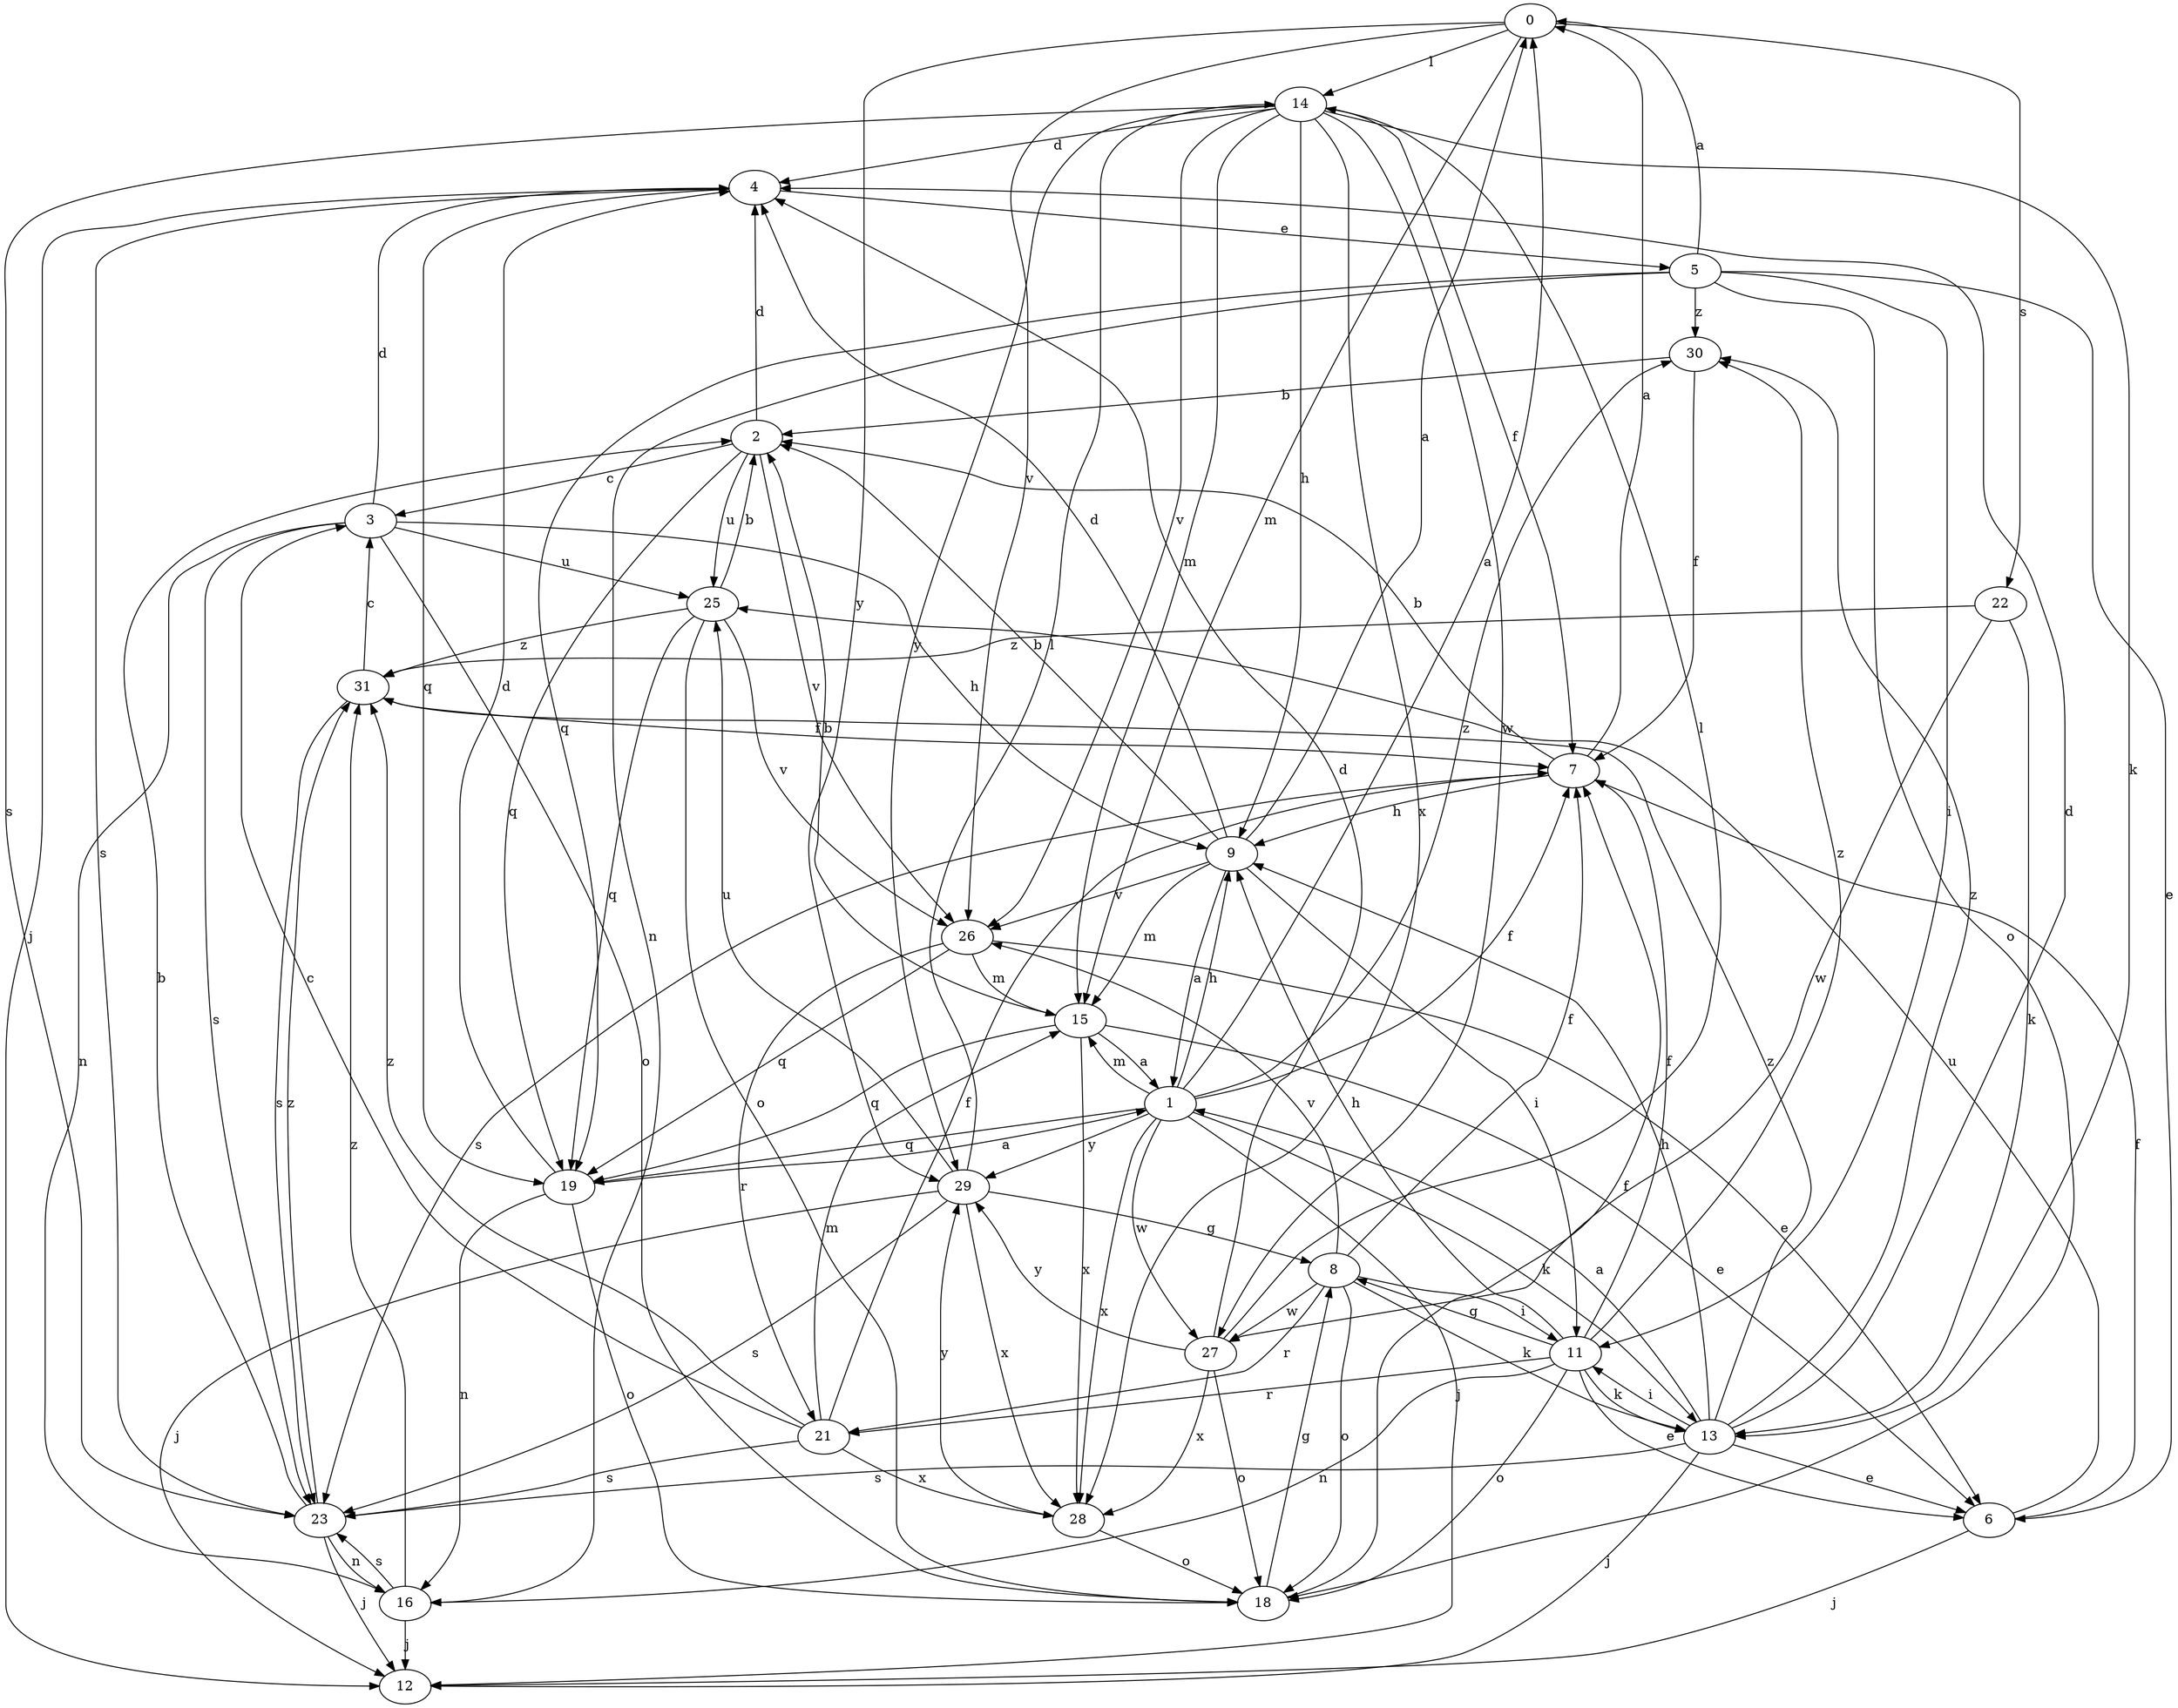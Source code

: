 strict digraph  {
0;
1;
2;
3;
4;
5;
6;
7;
8;
9;
11;
12;
13;
14;
15;
16;
18;
19;
21;
22;
23;
25;
26;
27;
28;
29;
30;
31;
0 -> 14  [label=l];
0 -> 15  [label=m];
0 -> 22  [label=s];
0 -> 26  [label=v];
0 -> 29  [label=y];
1 -> 0  [label=a];
1 -> 7  [label=f];
1 -> 9  [label=h];
1 -> 12  [label=j];
1 -> 13  [label=k];
1 -> 15  [label=m];
1 -> 19  [label=q];
1 -> 27  [label=w];
1 -> 28  [label=x];
1 -> 29  [label=y];
1 -> 30  [label=z];
2 -> 3  [label=c];
2 -> 4  [label=d];
2 -> 19  [label=q];
2 -> 25  [label=u];
2 -> 26  [label=v];
3 -> 4  [label=d];
3 -> 9  [label=h];
3 -> 16  [label=n];
3 -> 18  [label=o];
3 -> 23  [label=s];
3 -> 25  [label=u];
4 -> 5  [label=e];
4 -> 12  [label=j];
4 -> 19  [label=q];
4 -> 23  [label=s];
5 -> 0  [label=a];
5 -> 6  [label=e];
5 -> 11  [label=i];
5 -> 16  [label=n];
5 -> 18  [label=o];
5 -> 19  [label=q];
5 -> 30  [label=z];
6 -> 7  [label=f];
6 -> 12  [label=j];
6 -> 25  [label=u];
7 -> 0  [label=a];
7 -> 2  [label=b];
7 -> 9  [label=h];
7 -> 23  [label=s];
8 -> 7  [label=f];
8 -> 11  [label=i];
8 -> 13  [label=k];
8 -> 18  [label=o];
8 -> 21  [label=r];
8 -> 26  [label=v];
8 -> 27  [label=w];
9 -> 0  [label=a];
9 -> 1  [label=a];
9 -> 2  [label=b];
9 -> 4  [label=d];
9 -> 11  [label=i];
9 -> 15  [label=m];
9 -> 26  [label=v];
11 -> 6  [label=e];
11 -> 7  [label=f];
11 -> 8  [label=g];
11 -> 9  [label=h];
11 -> 13  [label=k];
11 -> 16  [label=n];
11 -> 18  [label=o];
11 -> 21  [label=r];
11 -> 30  [label=z];
13 -> 1  [label=a];
13 -> 4  [label=d];
13 -> 6  [label=e];
13 -> 9  [label=h];
13 -> 11  [label=i];
13 -> 12  [label=j];
13 -> 23  [label=s];
13 -> 30  [label=z];
13 -> 31  [label=z];
14 -> 4  [label=d];
14 -> 7  [label=f];
14 -> 9  [label=h];
14 -> 13  [label=k];
14 -> 15  [label=m];
14 -> 23  [label=s];
14 -> 26  [label=v];
14 -> 27  [label=w];
14 -> 28  [label=x];
14 -> 29  [label=y];
15 -> 1  [label=a];
15 -> 2  [label=b];
15 -> 6  [label=e];
15 -> 19  [label=q];
15 -> 28  [label=x];
16 -> 12  [label=j];
16 -> 23  [label=s];
16 -> 31  [label=z];
18 -> 7  [label=f];
18 -> 8  [label=g];
19 -> 1  [label=a];
19 -> 4  [label=d];
19 -> 16  [label=n];
19 -> 18  [label=o];
21 -> 3  [label=c];
21 -> 7  [label=f];
21 -> 15  [label=m];
21 -> 23  [label=s];
21 -> 28  [label=x];
21 -> 31  [label=z];
22 -> 13  [label=k];
22 -> 27  [label=w];
22 -> 31  [label=z];
23 -> 2  [label=b];
23 -> 12  [label=j];
23 -> 16  [label=n];
23 -> 31  [label=z];
25 -> 2  [label=b];
25 -> 18  [label=o];
25 -> 19  [label=q];
25 -> 26  [label=v];
25 -> 31  [label=z];
26 -> 6  [label=e];
26 -> 15  [label=m];
26 -> 19  [label=q];
26 -> 21  [label=r];
27 -> 4  [label=d];
27 -> 14  [label=l];
27 -> 18  [label=o];
27 -> 28  [label=x];
27 -> 29  [label=y];
28 -> 18  [label=o];
28 -> 29  [label=y];
29 -> 8  [label=g];
29 -> 12  [label=j];
29 -> 14  [label=l];
29 -> 23  [label=s];
29 -> 25  [label=u];
29 -> 28  [label=x];
30 -> 2  [label=b];
30 -> 7  [label=f];
31 -> 3  [label=c];
31 -> 7  [label=f];
31 -> 23  [label=s];
}
